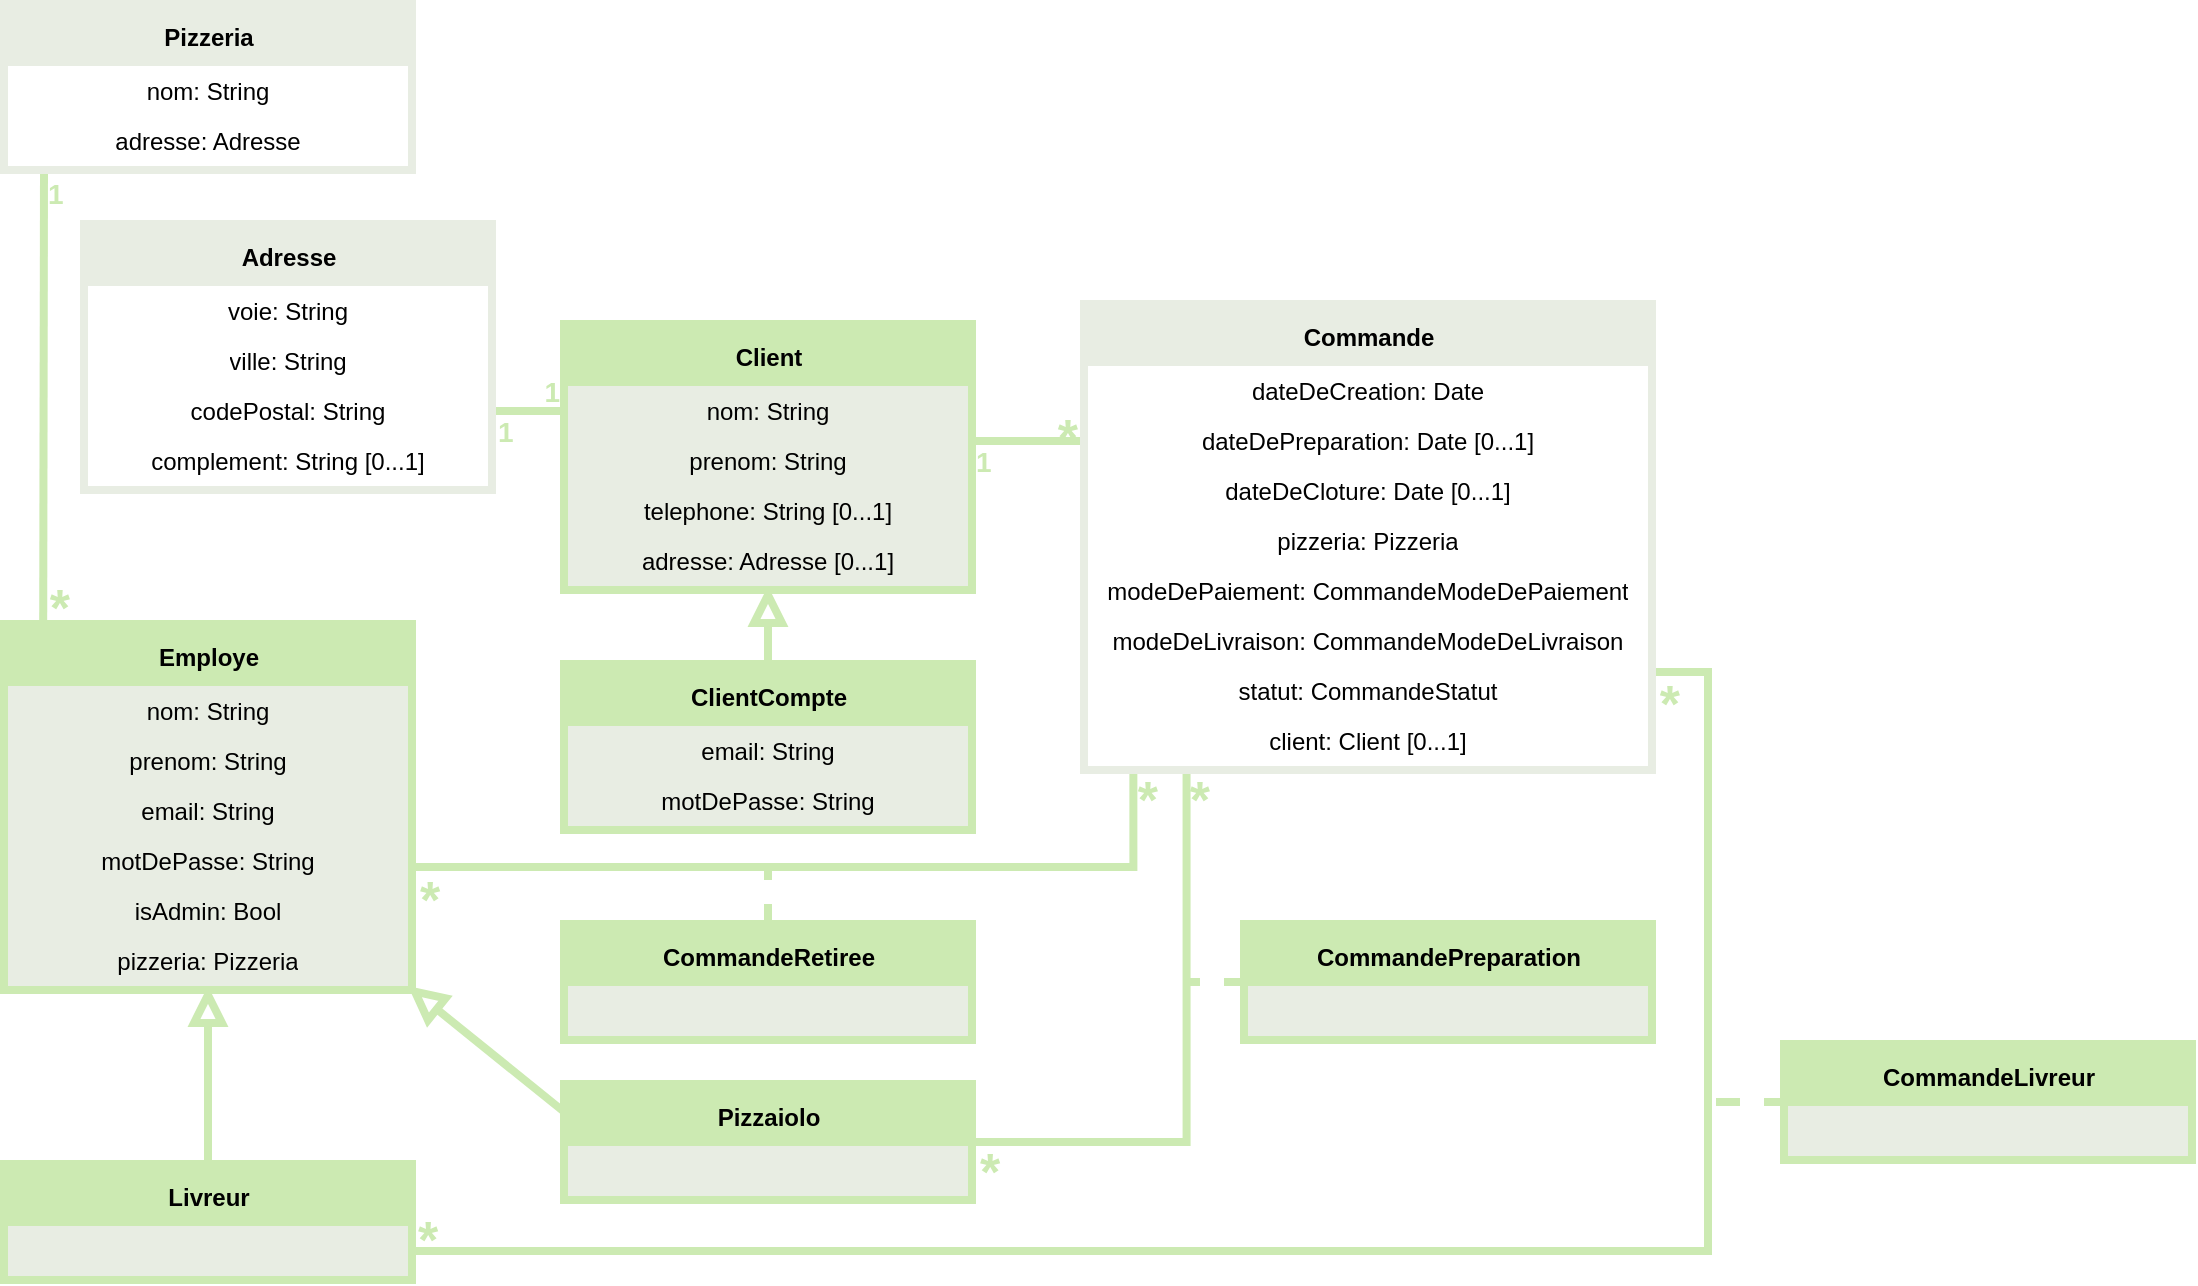 <mxfile>
    <diagram id="vCWGlg-dAXmwwejnAdPU" name="Page-1">
        <mxGraphModel dx="1546" dy="735" grid="1" gridSize="10" guides="1" tooltips="1" connect="1" arrows="1" fold="1" page="1" pageScale="1" pageWidth="827" pageHeight="1169" math="0" shadow="0">
            <root>
                <mxCell id="0"/>
                <mxCell id="1" parent="0"/>
                <mxCell id="276" value="" style="endArrow=none;html=1;rounded=0;align=center;verticalAlign=top;endFill=0;labelBackgroundColor=none;entryX=0.088;entryY=-0.013;entryDx=0;entryDy=0;strokeWidth=4;strokeColor=#CCEAB2;entryPerimeter=0;" parent="1" target="261" edge="1">
                    <mxGeometry relative="1" as="geometry">
                        <mxPoint x="-782" y="420" as="sourcePoint"/>
                        <mxPoint x="-780.4" y="648.21" as="targetPoint"/>
                    </mxGeometry>
                </mxCell>
                <mxCell id="277" value="&lt;span style=&quot;text-align: right&quot;&gt;&lt;font style=&quot;font-size: 14px&quot;&gt;1&lt;/font&gt;&lt;/span&gt;" style="resizable=0;html=1;align=left;verticalAlign=top;labelBackgroundColor=none;fontSize=25;fontColor=#CCEAB2;fontStyle=1" parent="276" connectable="0" vertex="1">
                    <mxGeometry x="-1" relative="1" as="geometry">
                        <mxPoint y="-13" as="offset"/>
                    </mxGeometry>
                </mxCell>
                <mxCell id="278" value="&lt;span style=&quot;font-size: 26px ; text-align: left&quot;&gt;*&lt;/span&gt;" style="resizable=0;html=1;align=right;verticalAlign=top;labelBackgroundColor=none;fontColor=#CCEAB2;fontStyle=1" parent="276" connectable="0" vertex="1">
                    <mxGeometry x="1" relative="1" as="geometry">
                        <mxPoint x="14" y="-29" as="offset"/>
                    </mxGeometry>
                </mxCell>
                <mxCell id="286" value="" style="endArrow=none;html=1;rounded=0;align=center;verticalAlign=top;endFill=0;labelBackgroundColor=none;entryX=0;entryY=0.5;entryDx=0;entryDy=0;exitX=1;exitY=0.5;exitDx=0;exitDy=0;strokeWidth=4;strokeColor=#CCEAB2;" parent="1" source="271" target="280" edge="1">
                    <mxGeometry relative="1" as="geometry">
                        <mxPoint x="-690" y="579" as="sourcePoint"/>
                        <mxPoint x="-690" y="639.5" as="targetPoint"/>
                    </mxGeometry>
                </mxCell>
                <mxCell id="287" value="&lt;span style=&quot;text-align: right&quot;&gt;&lt;font style=&quot;font-size: 14px&quot;&gt;1&lt;/font&gt;&lt;/span&gt;" style="resizable=0;html=1;align=left;verticalAlign=top;labelBackgroundColor=none;fontSize=25;fontColor=#CCEAB2;fontStyle=1" parent="286" connectable="0" vertex="1">
                    <mxGeometry x="-1" relative="1" as="geometry">
                        <mxPoint x="3" y="-16" as="offset"/>
                    </mxGeometry>
                </mxCell>
                <mxCell id="288" value="&lt;font style=&quot;font-size: 14px&quot;&gt;1&lt;/font&gt;" style="resizable=0;html=1;align=right;verticalAlign=top;labelBackgroundColor=none;fontColor=#CCEAB2;fontStyle=1" parent="286" connectable="0" vertex="1">
                    <mxGeometry x="1" relative="1" as="geometry">
                        <mxPoint x="-4" y="-25" as="offset"/>
                    </mxGeometry>
                </mxCell>
                <mxCell id="298" value="&lt;font color=&quot;#000000&quot;&gt;ClientCompte&lt;/font&gt;" style="swimlane;fontStyle=1;align=center;verticalAlign=middle;childLayout=stackLayout;horizontal=1;startSize=29;horizontalStack=0;resizeParent=1;resizeParentMax=0;resizeLast=0;collapsible=0;marginBottom=0;html=1;strokeWidth=8;fillColor=#CCEAB2;strokeColor=#CCEAB2;" parent="1" vertex="1">
                    <mxGeometry x="-520" y="670" width="200" height="79" as="geometry"/>
                </mxCell>
                <mxCell id="299" value="&lt;font color=&quot;#000000&quot;&gt;email: String&lt;/font&gt;" style="text;html=1;strokeColor=none;align=center;verticalAlign=middle;spacingLeft=4;spacingRight=4;overflow=hidden;rotatable=0;points=[[0,0.5],[1,0.5]];portConstraint=eastwest;fillColor=#E8EDE3;" parent="298" vertex="1">
                    <mxGeometry y="29" width="200" height="25" as="geometry"/>
                </mxCell>
                <mxCell id="300" value="&lt;font color=&quot;#000000&quot;&gt;motDePasse: String&lt;/font&gt;" style="text;html=1;strokeColor=none;align=center;verticalAlign=middle;spacingLeft=4;spacingRight=4;overflow=hidden;rotatable=0;points=[[0,0.5],[1,0.5]];portConstraint=eastwest;fillColor=#E8EDE3;" parent="298" vertex="1">
                    <mxGeometry y="54" width="200" height="25" as="geometry"/>
                </mxCell>
                <mxCell id="303" style="edgeStyle=none;rounded=0;orthogonalLoop=1;jettySize=auto;html=1;exitX=0.5;exitY=0;exitDx=0;exitDy=0;endArrow=block;endFill=0;endSize=10;entryX=0.5;entryY=1;entryDx=0;entryDy=0;strokeWidth=4;strokeColor=#CCEAB2;" parent="1" source="289" target="261" edge="1">
                    <mxGeometry relative="1" as="geometry">
                        <mxPoint x="-480" y="546.0" as="sourcePoint"/>
                        <mxPoint x="-698" y="830" as="targetPoint"/>
                    </mxGeometry>
                </mxCell>
                <mxCell id="304" style="edgeStyle=none;rounded=0;orthogonalLoop=1;jettySize=auto;html=1;exitX=0.5;exitY=0;exitDx=0;exitDy=0;entryX=0.5;entryY=1;entryDx=0;entryDy=0;endArrow=block;endFill=0;endSize=10;strokeWidth=4;strokeColor=#CCEAB2;" parent="1" source="298" target="279" edge="1">
                    <mxGeometry relative="1" as="geometry">
                        <mxPoint x="-690" y="890" as="sourcePoint"/>
                        <mxPoint x="-688.4" y="818.25" as="targetPoint"/>
                    </mxGeometry>
                </mxCell>
                <mxCell id="305" style="edgeStyle=none;rounded=0;orthogonalLoop=1;jettySize=auto;html=1;exitX=0;exitY=0.25;exitDx=0;exitDy=0;entryX=1;entryY=1;entryDx=0;entryDy=0;endArrow=block;endFill=0;endSize=10;strokeWidth=4;strokeColor=#CCEAB2;" parent="1" source="296" target="261" edge="1">
                    <mxGeometry relative="1" as="geometry">
                        <mxPoint x="-680" y="900" as="sourcePoint"/>
                        <mxPoint x="-678.4" y="828.25" as="targetPoint"/>
                    </mxGeometry>
                </mxCell>
                <mxCell id="351" value="&lt;font color=&quot;#000000&quot;&gt;CommandeRetiree&lt;/font&gt;" style="swimlane;fontStyle=1;align=center;verticalAlign=middle;childLayout=stackLayout;horizontal=1;startSize=29;horizontalStack=0;resizeParent=1;resizeParentMax=0;resizeLast=0;collapsible=0;marginBottom=0;html=1;strokeWidth=8;fillColor=#CCEAB2;strokeColor=#CCEAB2;" parent="1" vertex="1">
                    <mxGeometry x="-520" y="800" width="200" height="54" as="geometry"/>
                </mxCell>
                <mxCell id="352" value="" style="text;html=1;strokeColor=none;align=center;verticalAlign=middle;spacingLeft=4;spacingRight=4;overflow=hidden;rotatable=0;points=[[0,0.5],[1,0.5]];portConstraint=eastwest;fillColor=#E8EDE3;" parent="351" vertex="1">
                    <mxGeometry y="29" width="200" height="25" as="geometry"/>
                </mxCell>
                <mxCell id="353" value="&lt;font color=&quot;#000000&quot;&gt;CommandePreparation&lt;/font&gt;" style="swimlane;fontStyle=1;align=center;verticalAlign=middle;childLayout=stackLayout;horizontal=1;startSize=29;horizontalStack=0;resizeParent=1;resizeParentMax=0;resizeLast=0;collapsible=0;marginBottom=0;html=1;strokeWidth=8;fillColor=#CCEAB2;strokeColor=#CCEAB2;" parent="1" vertex="1">
                    <mxGeometry x="-180" y="800" width="200" height="54" as="geometry"/>
                </mxCell>
                <mxCell id="354" value="" style="text;html=1;strokeColor=none;align=center;verticalAlign=middle;spacingLeft=4;spacingRight=4;overflow=hidden;rotatable=0;points=[[0,0.5],[1,0.5]];portConstraint=eastwest;fillColor=#E8EDE3;" parent="353" vertex="1">
                    <mxGeometry y="29" width="200" height="25" as="geometry"/>
                </mxCell>
                <mxCell id="355" value="&lt;font color=&quot;#000000&quot;&gt;CommandeLivreur&lt;/font&gt;" style="swimlane;fontStyle=1;align=center;verticalAlign=middle;childLayout=stackLayout;horizontal=1;startSize=29;horizontalStack=0;resizeParent=1;resizeParentMax=0;resizeLast=0;collapsible=0;marginBottom=0;html=1;strokeWidth=8;fillColor=#CCEAB2;strokeColor=#CCEAB2;" parent="1" vertex="1">
                    <mxGeometry x="90" y="860" width="200" height="54" as="geometry"/>
                </mxCell>
                <mxCell id="356" value="" style="text;html=1;strokeColor=none;align=center;verticalAlign=middle;spacingLeft=4;spacingRight=4;overflow=hidden;rotatable=0;points=[[0,0.5],[1,0.5]];portConstraint=eastwest;fillColor=#E8EDE3;" parent="355" vertex="1">
                    <mxGeometry y="29" width="200" height="25" as="geometry"/>
                </mxCell>
                <mxCell id="360" value="" style="endArrow=none;html=1;rounded=0;align=center;verticalAlign=top;endFill=0;labelBackgroundColor=none;exitX=0.997;exitY=0.102;exitDx=0;exitDy=0;entryX=0;entryY=0.5;entryDx=0;entryDy=0;exitPerimeter=0;strokeWidth=4;strokeColor=#CCEAB2;" parent="1" source="281" target="308" edge="1">
                    <mxGeometry relative="1" as="geometry">
                        <mxPoint x="-590" y="514.5" as="sourcePoint"/>
                        <mxPoint x="-281" y="559" as="targetPoint"/>
                    </mxGeometry>
                </mxCell>
                <mxCell id="361" value="&lt;span style=&quot;text-align: right&quot;&gt;&lt;font style=&quot;font-size: 14px&quot;&gt;1&lt;/font&gt;&lt;/span&gt;" style="resizable=0;html=1;align=left;verticalAlign=top;labelBackgroundColor=none;fontSize=25;fontStyle=1;fontColor=#CCEAB2;" parent="360" connectable="0" vertex="1">
                    <mxGeometry x="-1" relative="1" as="geometry">
                        <mxPoint x="3" y="-16" as="offset"/>
                    </mxGeometry>
                </mxCell>
                <mxCell id="362" value="&lt;span style=&quot;text-align: left;&quot;&gt;&lt;font style=&quot;font-size: 26px&quot;&gt;*&lt;/font&gt;&lt;/span&gt;" style="resizable=0;html=1;align=right;verticalAlign=top;labelBackgroundColor=none;fontStyle=1;fontColor=#CCEAB2;" parent="360" connectable="0" vertex="1">
                    <mxGeometry x="1" relative="1" as="geometry">
                        <mxPoint x="-4" y="-24" as="offset"/>
                    </mxGeometry>
                </mxCell>
                <mxCell id="384" value="" style="endArrow=none;html=1;rounded=0;align=center;verticalAlign=top;endFill=0;labelBackgroundColor=none;exitX=1;exitY=0.5;exitDx=0;exitDy=0;entryX=0.176;entryY=1.011;entryDx=0;entryDy=0;edgeStyle=orthogonalEdgeStyle;entryPerimeter=0;strokeWidth=4;strokeColor=#CCEAB2;" parent="1" source="296" target="314" edge="1">
                    <mxGeometry relative="1" as="geometry">
                        <mxPoint x="-310.6" y="556.55" as="sourcePoint"/>
                        <mxPoint x="-220" y="740" as="targetPoint"/>
                    </mxGeometry>
                </mxCell>
                <mxCell id="385" value="&lt;span style=&quot;&quot;&gt;&lt;font style=&quot;font-size: 26px&quot;&gt;*&lt;/font&gt;&lt;/span&gt;" style="resizable=0;html=1;align=left;verticalAlign=top;labelBackgroundColor=none;fontSize=25;fontStyle=1;fontColor=#CCEAB2;" parent="384" connectable="0" vertex="1">
                    <mxGeometry x="-1" relative="1" as="geometry">
                        <mxPoint x="4" y="-7" as="offset"/>
                    </mxGeometry>
                </mxCell>
                <mxCell id="386" value="&lt;span style=&quot;text-align: left;&quot;&gt;&lt;font style=&quot;font-size: 26px&quot;&gt;*&lt;/font&gt;&lt;/span&gt;" style="resizable=0;html=1;align=right;verticalAlign=top;labelBackgroundColor=none;fontStyle=1;fontColor=#CCEAB2;" parent="384" connectable="0" vertex="1">
                    <mxGeometry x="1" relative="1" as="geometry">
                        <mxPoint x="12.69" y="-5.06" as="offset"/>
                    </mxGeometry>
                </mxCell>
                <mxCell id="387" value="" style="endArrow=none;html=1;rounded=0;align=center;verticalAlign=top;endFill=0;labelBackgroundColor=none;entryX=0.081;entryY=1.012;entryDx=0;entryDy=0;edgeStyle=orthogonalEdgeStyle;entryPerimeter=0;exitX=1;exitY=0.619;exitDx=0;exitDy=0;exitPerimeter=0;strokeWidth=4;strokeColor=#CCEAB2;" parent="1" source="269" target="314" edge="1">
                    <mxGeometry relative="1" as="geometry">
                        <mxPoint x="-590" y="760" as="sourcePoint"/>
                        <mxPoint x="-200.0" y="719" as="targetPoint"/>
                        <Array as="points">
                            <mxPoint x="-237" y="770"/>
                        </Array>
                    </mxGeometry>
                </mxCell>
                <mxCell id="388" value="&lt;span style=&quot;&quot;&gt;&lt;font style=&quot;font-size: 26px&quot;&gt;*&lt;/font&gt;&lt;/span&gt;" style="resizable=0;html=1;align=left;verticalAlign=top;labelBackgroundColor=none;fontSize=25;fontStyle=1;fontColor=#CCEAB2;" parent="387" connectable="0" vertex="1">
                    <mxGeometry x="-1" relative="1" as="geometry">
                        <mxPoint x="4" y="-5" as="offset"/>
                    </mxGeometry>
                </mxCell>
                <mxCell id="389" value="&lt;span style=&quot;text-align: left;&quot;&gt;&lt;font style=&quot;font-size: 26px&quot;&gt;*&lt;/font&gt;&lt;/span&gt;" style="resizable=0;html=1;align=right;verticalAlign=top;labelBackgroundColor=none;fontStyle=1;fontColor=#CCEAB2;" parent="387" connectable="0" vertex="1">
                    <mxGeometry x="1" relative="1" as="geometry">
                        <mxPoint x="12.69" y="-5.06" as="offset"/>
                    </mxGeometry>
                </mxCell>
                <mxCell id="391" style="edgeStyle=none;rounded=0;orthogonalLoop=1;jettySize=auto;html=1;endArrow=none;endFill=0;fontSize=25;fontColor=#FFB9BA;dashed=1;exitX=0.5;exitY=0;exitDx=0;exitDy=0;strokeWidth=4;strokeColor=#CCEAB2;" parent="1" source="351" edge="1">
                    <mxGeometry relative="1" as="geometry">
                        <mxPoint x="-420" y="770" as="targetPoint"/>
                        <mxPoint x="-300" y="620" as="sourcePoint"/>
                    </mxGeometry>
                </mxCell>
                <mxCell id="392" value="" style="endArrow=none;html=1;rounded=0;align=center;verticalAlign=top;endFill=0;labelBackgroundColor=none;entryX=1;entryY=0.5;entryDx=0;entryDy=0;edgeStyle=orthogonalEdgeStyle;strokeWidth=4;strokeColor=#CCEAB2;" parent="1" source="290" target="313" edge="1">
                    <mxGeometry relative="1" as="geometry">
                        <mxPoint x="-20" y="947.9" as="sourcePoint"/>
                        <mxPoint x="46.0" y="750.0" as="targetPoint"/>
                        <Array as="points">
                            <mxPoint x="50" y="962"/>
                            <mxPoint x="50" y="672"/>
                        </Array>
                    </mxGeometry>
                </mxCell>
                <mxCell id="393" value="&lt;span style=&quot;&quot;&gt;&lt;font style=&quot;font-size: 26px&quot;&gt;*&lt;/font&gt;&lt;/span&gt;" style="resizable=0;html=1;align=left;verticalAlign=top;labelBackgroundColor=none;fontSize=25;fontStyle=1;fontColor=#CCEAB2;" parent="392" connectable="0" vertex="1">
                    <mxGeometry x="-1" relative="1" as="geometry">
                        <mxPoint x="3" y="-27.52" as="offset"/>
                    </mxGeometry>
                </mxCell>
                <mxCell id="394" value="&lt;span style=&quot;text-align: left;&quot;&gt;&lt;font style=&quot;font-size: 26px&quot;&gt;*&lt;/font&gt;&lt;/span&gt;" style="resizable=0;html=1;align=right;verticalAlign=top;labelBackgroundColor=none;fontStyle=1;fontColor=#CCEAB2;" parent="392" connectable="0" vertex="1">
                    <mxGeometry x="1" relative="1" as="geometry">
                        <mxPoint x="16.69" y="-15.06" as="offset"/>
                    </mxGeometry>
                </mxCell>
                <mxCell id="395" style="edgeStyle=none;rounded=0;orthogonalLoop=1;jettySize=auto;html=1;endArrow=none;endFill=0;fontSize=25;fontColor=#FFB9BA;dashed=1;exitX=0;exitY=0.5;exitDx=0;exitDy=0;strokeWidth=4;strokeColor=#CCEAB2;" parent="1" source="353" edge="1">
                    <mxGeometry relative="1" as="geometry">
                        <mxPoint x="-210" y="827" as="targetPoint"/>
                        <mxPoint x="-200" y="807" as="sourcePoint"/>
                    </mxGeometry>
                </mxCell>
                <mxCell id="396" style="edgeStyle=none;rounded=0;orthogonalLoop=1;jettySize=auto;html=1;endArrow=none;endFill=0;fontSize=25;fontColor=#FFB9BA;dashed=1;exitX=0;exitY=0.5;exitDx=0;exitDy=0;strokeWidth=4;strokeColor=#CCEAB2;" parent="1" source="355" edge="1">
                    <mxGeometry relative="1" as="geometry">
                        <mxPoint x="50" y="887" as="targetPoint"/>
                        <mxPoint x="-190" y="817" as="sourcePoint"/>
                    </mxGeometry>
                </mxCell>
                <mxCell id="261" value="&lt;font color=&quot;#000000&quot;&gt;Employe&lt;/font&gt;" style="swimlane;fontStyle=1;align=center;verticalAlign=middle;childLayout=stackLayout;horizontal=1;startSize=29;horizontalStack=0;resizeParent=1;resizeParentMax=0;resizeLast=0;collapsible=0;marginBottom=0;html=1;strokeWidth=8;fillColor=#cceab2;strokeColor=#CCEAB2;" parent="1" vertex="1">
                    <mxGeometry x="-800" y="650" width="200" height="179" as="geometry"/>
                </mxCell>
                <mxCell id="262" value="&lt;font color=&quot;#000000&quot;&gt;nom: String&lt;/font&gt;" style="text;html=1;strokeColor=none;align=center;verticalAlign=middle;spacingLeft=4;spacingRight=4;overflow=hidden;rotatable=0;points=[[0,0.5],[1,0.5]];portConstraint=eastwest;fillColor=#E8EDE3;" parent="261" vertex="1">
                    <mxGeometry y="29" width="200" height="25" as="geometry"/>
                </mxCell>
                <mxCell id="267" value="&lt;font color=&quot;#000000&quot;&gt;prenom: String&lt;/font&gt;" style="text;html=1;strokeColor=none;align=center;verticalAlign=middle;spacingLeft=4;spacingRight=4;overflow=hidden;rotatable=0;points=[[0,0.5],[1,0.5]];portConstraint=eastwest;fillColor=#E8EDE3;" parent="261" vertex="1">
                    <mxGeometry y="54" width="200" height="25" as="geometry"/>
                </mxCell>
                <mxCell id="268" value="&lt;font color=&quot;#000000&quot;&gt;email: String&lt;/font&gt;" style="text;html=1;strokeColor=none;align=center;verticalAlign=middle;spacingLeft=4;spacingRight=4;overflow=hidden;rotatable=0;points=[[0,0.5],[1,0.5]];portConstraint=eastwest;fillColor=#E8EDE3;" parent="261" vertex="1">
                    <mxGeometry y="79" width="200" height="25" as="geometry"/>
                </mxCell>
                <mxCell id="269" value="&lt;font color=&quot;#000000&quot;&gt;motDePasse: String&lt;/font&gt;" style="text;html=1;strokeColor=none;align=center;verticalAlign=middle;spacingLeft=4;spacingRight=4;overflow=hidden;rotatable=0;points=[[0,0.5],[1,0.5]];portConstraint=eastwest;fillColor=#E8EDE3;" parent="261" vertex="1">
                    <mxGeometry y="104" width="200" height="25" as="geometry"/>
                </mxCell>
                <mxCell id="270" value="&lt;font color=&quot;#000000&quot;&gt;isAdmin: Bool&lt;/font&gt;" style="text;html=1;strokeColor=none;align=center;verticalAlign=middle;spacingLeft=4;spacingRight=4;overflow=hidden;rotatable=0;points=[[0,0.5],[1,0.5]];portConstraint=eastwest;fillColor=#E8EDE3;" parent="261" vertex="1">
                    <mxGeometry y="129" width="200" height="25" as="geometry"/>
                </mxCell>
                <mxCell id="263" value="&lt;font color=&quot;#000000&quot;&gt;pizzeria: Pizzeria&lt;/font&gt;" style="text;html=1;strokeColor=none;align=center;verticalAlign=middle;spacingLeft=4;spacingRight=4;overflow=hidden;rotatable=0;points=[[0,0.5],[1,0.5]];portConstraint=eastwest;fillColor=#E8EDE3;" parent="261" vertex="1">
                    <mxGeometry y="154" width="200" height="25" as="geometry"/>
                </mxCell>
                <mxCell id="289" value="&lt;font color=&quot;#000000&quot;&gt;Livreur&lt;/font&gt;" style="swimlane;fontStyle=1;align=center;verticalAlign=middle;childLayout=stackLayout;horizontal=1;startSize=29;horizontalStack=0;resizeParent=1;resizeParentMax=0;resizeLast=0;collapsible=0;marginBottom=0;html=1;strokeWidth=8;fillColor=#CCEAB2;strokeColor=#CCEAB2;" parent="1" vertex="1">
                    <mxGeometry x="-800" y="920" width="200" height="54" as="geometry"/>
                </mxCell>
                <mxCell id="290" value="" style="text;html=1;strokeColor=none;align=center;verticalAlign=middle;spacingLeft=4;spacingRight=4;overflow=hidden;rotatable=0;points=[[0,0.5],[1,0.5]];portConstraint=eastwest;fillColor=#E8EDE3;" parent="289" vertex="1">
                    <mxGeometry y="29" width="200" height="25" as="geometry"/>
                </mxCell>
                <mxCell id="296" value="&lt;font color=&quot;#000000&quot;&gt;Pizzaiolo&lt;/font&gt;" style="swimlane;fontStyle=1;align=center;verticalAlign=middle;childLayout=stackLayout;horizontal=1;startSize=29;horizontalStack=0;resizeParent=1;resizeParentMax=0;resizeLast=0;collapsible=0;marginBottom=0;html=1;strokeWidth=8;fillColor=#CCEAB2;strokeColor=#CCEAB2;" parent="1" vertex="1">
                    <mxGeometry x="-520" y="880" width="200" height="54" as="geometry"/>
                </mxCell>
                <mxCell id="297" value="" style="text;html=1;strokeColor=none;align=center;verticalAlign=middle;spacingLeft=4;spacingRight=4;overflow=hidden;rotatable=0;points=[[0,0.5],[1,0.5]];portConstraint=eastwest;fillColor=#E8EDE3;" parent="296" vertex="1">
                    <mxGeometry y="29" width="200" height="25" as="geometry"/>
                </mxCell>
                <mxCell id="264" value="&lt;font color=&quot;#000000&quot;&gt;Adresse&lt;/font&gt;" style="swimlane;fontStyle=1;align=center;verticalAlign=middle;childLayout=stackLayout;horizontal=1;startSize=29;horizontalStack=0;resizeParent=1;resizeParentMax=0;resizeLast=0;collapsible=0;marginBottom=0;html=1;strokeWidth=8;fillColor=#E8EDE3;strokeColor=#E8EDE3;" parent="1" vertex="1">
                    <mxGeometry x="-760" y="450" width="200" height="129" as="geometry"/>
                </mxCell>
                <mxCell id="265" value="&lt;font color=&quot;#000000&quot;&gt;voie: String&lt;/font&gt;" style="text;html=1;strokeColor=none;align=center;verticalAlign=middle;spacingLeft=4;spacingRight=4;overflow=hidden;rotatable=0;points=[[0,0.5],[1,0.5]];portConstraint=eastwest;fillColor=#FFFFFF;" parent="264" vertex="1">
                    <mxGeometry y="29" width="200" height="25" as="geometry"/>
                </mxCell>
                <mxCell id="266" value="&lt;font color=&quot;#000000&quot;&gt;ville: String&lt;/font&gt;" style="text;html=1;strokeColor=none;align=center;verticalAlign=middle;spacingLeft=4;spacingRight=4;overflow=hidden;rotatable=0;points=[[0,0.5],[1,0.5]];portConstraint=eastwest;fillColor=#FFFFFF;" parent="264" vertex="1">
                    <mxGeometry y="54" width="200" height="25" as="geometry"/>
                </mxCell>
                <mxCell id="271" value="&lt;font color=&quot;#000000&quot;&gt;codePostal: String&lt;/font&gt;" style="text;html=1;strokeColor=none;align=center;verticalAlign=middle;spacingLeft=4;spacingRight=4;overflow=hidden;rotatable=0;points=[[0,0.5],[1,0.5]];portConstraint=eastwest;fillColor=#FFFFFF;" parent="264" vertex="1">
                    <mxGeometry y="79" width="200" height="25" as="geometry"/>
                </mxCell>
                <mxCell id="272" value="&lt;font color=&quot;#000000&quot;&gt;complement: String [0...1]&lt;/font&gt;" style="text;html=1;strokeColor=none;align=center;verticalAlign=middle;spacingLeft=4;spacingRight=4;overflow=hidden;rotatable=0;points=[[0,0.5],[1,0.5]];portConstraint=eastwest;fillColor=#FFFFFF;" parent="264" vertex="1">
                    <mxGeometry y="104" width="200" height="25" as="geometry"/>
                </mxCell>
                <mxCell id="306" value="&lt;font color=&quot;#000000&quot;&gt;Commande&lt;/font&gt;" style="swimlane;fontStyle=1;align=center;verticalAlign=middle;childLayout=stackLayout;horizontal=1;startSize=29;horizontalStack=0;resizeParent=1;resizeParentMax=0;resizeLast=0;collapsible=0;marginBottom=0;html=1;strokeWidth=8;fillColor=#E8EDE3;strokeColor=#E8EDE3;" parent="1" vertex="1">
                    <mxGeometry x="-260" y="490" width="280" height="229" as="geometry"/>
                </mxCell>
                <mxCell id="307" value="&lt;font color=&quot;#000000&quot;&gt;dateDeCreation: Date&lt;/font&gt;" style="text;html=1;strokeColor=none;align=center;verticalAlign=middle;spacingLeft=4;spacingRight=4;overflow=hidden;rotatable=0;points=[[0,0.5],[1,0.5]];portConstraint=eastwest;fillColor=#FFFFFF;" parent="306" vertex="1">
                    <mxGeometry y="29" width="280" height="25" as="geometry"/>
                </mxCell>
                <mxCell id="308" value="&lt;font color=&quot;#000000&quot;&gt;dateDePreparation: Date&lt;/font&gt;&lt;span style=&quot;color: rgb(0 , 0 , 0)&quot;&gt;&amp;nbsp;[0...1]&lt;/span&gt;" style="text;html=1;strokeColor=none;align=center;verticalAlign=middle;spacingLeft=4;spacingRight=4;overflow=hidden;rotatable=0;points=[[0,0.5],[1,0.5]];portConstraint=eastwest;fillColor=#FFFFFF;" parent="306" vertex="1">
                    <mxGeometry y="54" width="280" height="25" as="geometry"/>
                </mxCell>
                <mxCell id="309" value="&lt;font color=&quot;#000000&quot;&gt;dateDeCloture: Date&lt;/font&gt;&lt;span style=&quot;color: rgb(0 , 0 , 0)&quot;&gt;&amp;nbsp;[0...1]&lt;/span&gt;" style="text;html=1;strokeColor=none;align=center;verticalAlign=middle;spacingLeft=4;spacingRight=4;overflow=hidden;rotatable=0;points=[[0,0.5],[1,0.5]];portConstraint=eastwest;fillColor=#FFFFFF;" parent="306" vertex="1">
                    <mxGeometry y="79" width="280" height="25" as="geometry"/>
                </mxCell>
                <mxCell id="310" value="&lt;font color=&quot;#000000&quot;&gt;pizzeria: Pizzeria&lt;/font&gt;" style="text;html=1;strokeColor=none;align=center;verticalAlign=middle;spacingLeft=4;spacingRight=4;overflow=hidden;rotatable=0;points=[[0,0.5],[1,0.5]];portConstraint=eastwest;fillColor=#FFFFFF;" parent="306" vertex="1">
                    <mxGeometry y="104" width="280" height="25" as="geometry"/>
                </mxCell>
                <mxCell id="311" value="&lt;font color=&quot;#000000&quot;&gt;modeDePaiement: CommandeModeDePaiement&lt;/font&gt;" style="text;html=1;strokeColor=none;align=center;verticalAlign=middle;spacingLeft=4;spacingRight=4;overflow=hidden;rotatable=0;points=[[0,0.5],[1,0.5]];portConstraint=eastwest;fillColor=#FFFFFF;" parent="306" vertex="1">
                    <mxGeometry y="129" width="280" height="25" as="geometry"/>
                </mxCell>
                <mxCell id="312" value="&lt;span style=&quot;color: rgb(0 , 0 , 0)&quot;&gt;modeDeLivraison: CommandeModeDeLivraison&lt;/span&gt;" style="text;html=1;strokeColor=none;align=center;verticalAlign=middle;spacingLeft=4;spacingRight=4;overflow=hidden;rotatable=0;points=[[0,0.5],[1,0.5]];portConstraint=eastwest;fillColor=#FFFFFF;" parent="306" vertex="1">
                    <mxGeometry y="154" width="280" height="25" as="geometry"/>
                </mxCell>
                <mxCell id="313" value="&lt;font color=&quot;#000000&quot;&gt;statut: CommandeStatut&lt;/font&gt;" style="text;html=1;strokeColor=none;align=center;verticalAlign=middle;spacingLeft=4;spacingRight=4;overflow=hidden;rotatable=0;points=[[0,0.5],[1,0.5]];portConstraint=eastwest;fillColor=#FFFFFF;" parent="306" vertex="1">
                    <mxGeometry y="179" width="280" height="25" as="geometry"/>
                </mxCell>
                <mxCell id="314" value="&lt;font color=&quot;#000000&quot;&gt;client: Client&lt;/font&gt;&lt;span style=&quot;color: rgb(0 , 0 , 0)&quot;&gt;&amp;nbsp;[0...1]&lt;/span&gt;" style="text;html=1;strokeColor=none;align=center;verticalAlign=middle;spacingLeft=4;spacingRight=4;overflow=hidden;rotatable=0;points=[[0,0.5],[1,0.5]];portConstraint=eastwest;fillColor=#FFFFFF;" parent="306" vertex="1">
                    <mxGeometry y="204" width="280" height="25" as="geometry"/>
                </mxCell>
                <mxCell id="279" value="&lt;font color=&quot;#000000&quot;&gt;Client&lt;/font&gt;" style="swimlane;fontStyle=1;align=center;verticalAlign=middle;childLayout=stackLayout;horizontal=1;startSize=29;horizontalStack=0;resizeParent=1;resizeParentMax=0;resizeLast=0;collapsible=0;marginBottom=0;html=1;strokeWidth=8;fillColor=#CCEAB2;strokeColor=#CCEAB2;" parent="1" vertex="1">
                    <mxGeometry x="-520" y="500" width="200" height="129" as="geometry"/>
                </mxCell>
                <mxCell id="280" value="&lt;font color=&quot;#000000&quot;&gt;nom: String&lt;/font&gt;" style="text;html=1;strokeColor=none;align=center;verticalAlign=middle;spacingLeft=4;spacingRight=4;overflow=hidden;rotatable=0;points=[[0,0.5],[1,0.5]];portConstraint=eastwest;fillColor=#e8ede3;" parent="279" vertex="1">
                    <mxGeometry y="29" width="200" height="25" as="geometry"/>
                </mxCell>
                <mxCell id="281" value="&lt;font color=&quot;#000000&quot;&gt;prenom: String&lt;/font&gt;" style="text;html=1;strokeColor=none;align=center;verticalAlign=middle;spacingLeft=4;spacingRight=4;overflow=hidden;rotatable=0;points=[[0,0.5],[1,0.5]];portConstraint=eastwest;fillColor=#e8ede3;" parent="279" vertex="1">
                    <mxGeometry y="54" width="200" height="25" as="geometry"/>
                </mxCell>
                <mxCell id="282" value="&lt;font color=&quot;#000000&quot;&gt;telephone: String&amp;nbsp;&lt;/font&gt;&lt;span style=&quot;color: rgb(0 , 0 , 0)&quot;&gt;[0...1]&lt;/span&gt;" style="text;html=1;strokeColor=none;align=center;verticalAlign=middle;spacingLeft=4;spacingRight=4;overflow=hidden;rotatable=0;points=[[0,0.5],[1,0.5]];portConstraint=eastwest;fillColor=#e8ede3;" parent="279" vertex="1">
                    <mxGeometry y="79" width="200" height="25" as="geometry"/>
                </mxCell>
                <mxCell id="285" value="&lt;font color=&quot;#000000&quot;&gt;adresse: Adresse&lt;/font&gt;&lt;span style=&quot;color: rgb(0 , 0 , 0)&quot;&gt;&amp;nbsp;[0...1]&lt;/span&gt;" style="text;html=1;strokeColor=none;align=center;verticalAlign=middle;spacingLeft=4;spacingRight=4;overflow=hidden;rotatable=0;points=[[0,0.5],[1,0.5]];portConstraint=eastwest;fillColor=#e8ede3;" parent="279" vertex="1">
                    <mxGeometry y="104" width="200" height="25" as="geometry"/>
                </mxCell>
                <mxCell id="240" value="&lt;font color=&quot;#000000&quot;&gt;Pizzeria&lt;/font&gt;" style="swimlane;fontStyle=1;align=center;verticalAlign=middle;childLayout=stackLayout;horizontal=1;startSize=29;horizontalStack=0;resizeParent=1;resizeParentMax=0;resizeLast=0;collapsible=0;marginBottom=0;html=1;strokeWidth=8;fillColor=#E8EDE3;strokeColor=#E8EDE3;" parent="1" vertex="1">
                    <mxGeometry x="-800" y="340" width="200" height="79" as="geometry"/>
                </mxCell>
                <mxCell id="241" value="&lt;font color=&quot;#000000&quot;&gt;nom: String&lt;/font&gt;" style="text;html=1;strokeColor=none;align=center;verticalAlign=middle;spacingLeft=4;spacingRight=4;overflow=hidden;rotatable=0;points=[[0,0.5],[1,0.5]];portConstraint=eastwest;fillColor=#FFFFFF;" parent="240" vertex="1">
                    <mxGeometry y="29" width="200" height="25" as="geometry"/>
                </mxCell>
                <mxCell id="244" value="&lt;font color=&quot;#000000&quot;&gt;adresse: Adresse&lt;/font&gt;" style="text;html=1;strokeColor=none;align=center;verticalAlign=middle;spacingLeft=4;spacingRight=4;overflow=hidden;rotatable=0;points=[[0,0.5],[1,0.5]];portConstraint=eastwest;fillColor=#FFFFFF;" parent="240" vertex="1">
                    <mxGeometry y="54" width="200" height="25" as="geometry"/>
                </mxCell>
            </root>
        </mxGraphModel>
    </diagram>
</mxfile>